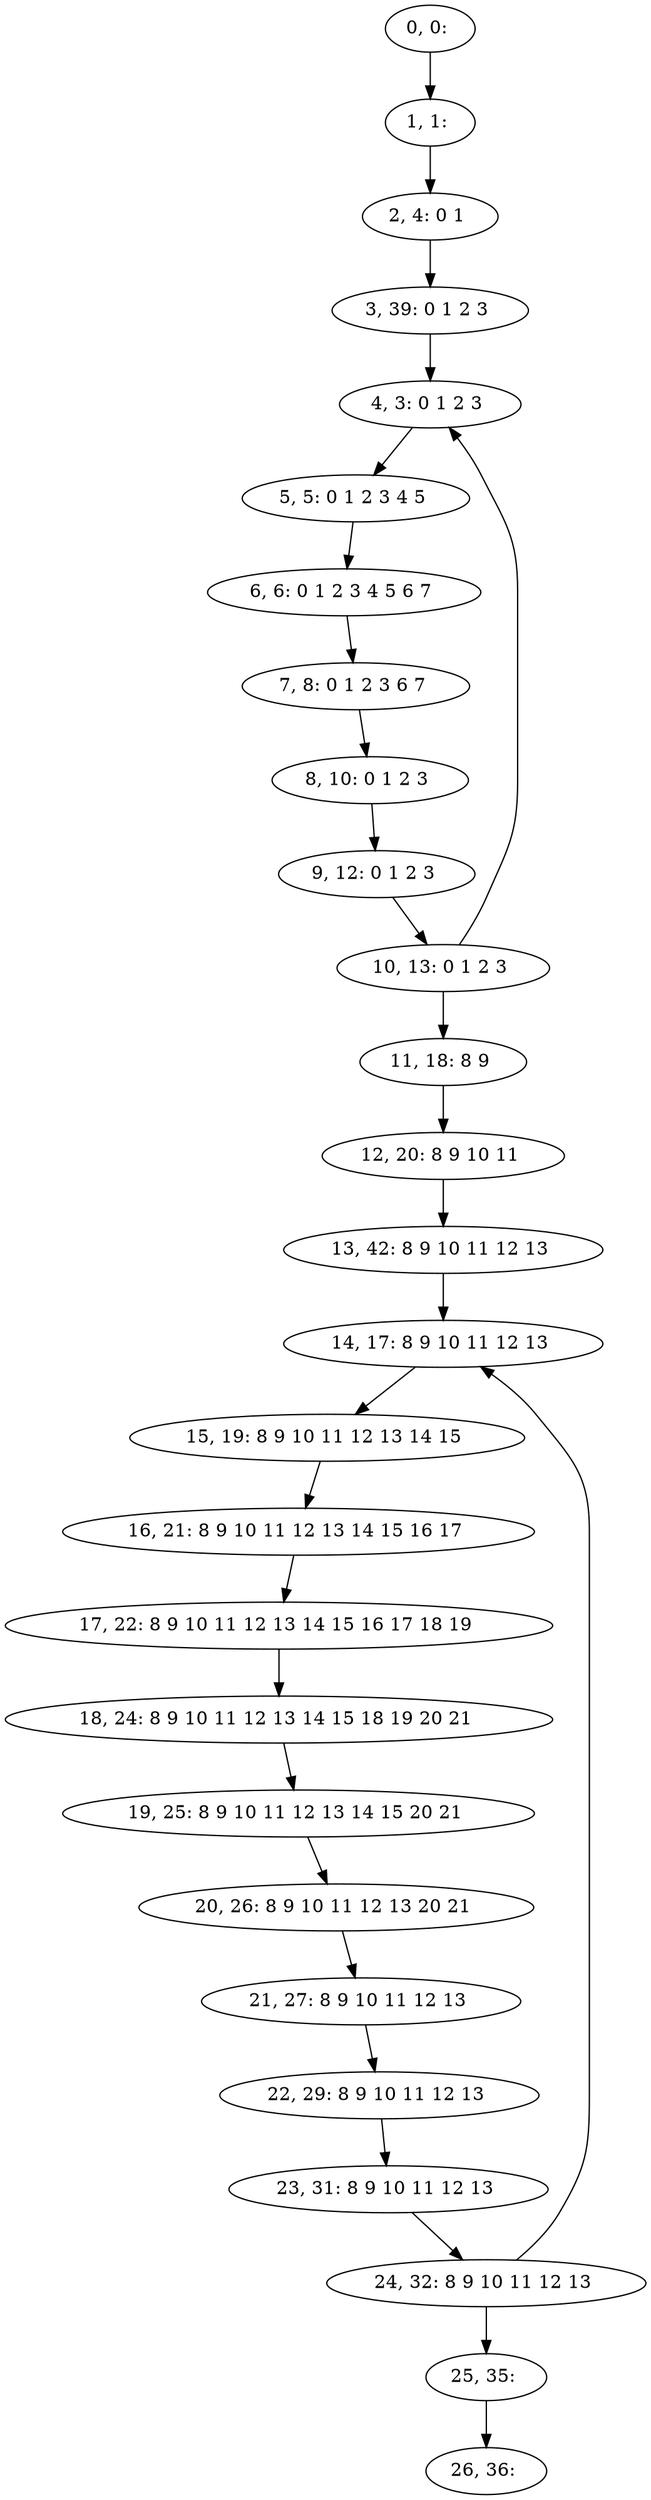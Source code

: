 digraph G {
0[label="0, 0: "];
1[label="1, 1: "];
2[label="2, 4: 0 1 "];
3[label="3, 39: 0 1 2 3 "];
4[label="4, 3: 0 1 2 3 "];
5[label="5, 5: 0 1 2 3 4 5 "];
6[label="6, 6: 0 1 2 3 4 5 6 7 "];
7[label="7, 8: 0 1 2 3 6 7 "];
8[label="8, 10: 0 1 2 3 "];
9[label="9, 12: 0 1 2 3 "];
10[label="10, 13: 0 1 2 3 "];
11[label="11, 18: 8 9 "];
12[label="12, 20: 8 9 10 11 "];
13[label="13, 42: 8 9 10 11 12 13 "];
14[label="14, 17: 8 9 10 11 12 13 "];
15[label="15, 19: 8 9 10 11 12 13 14 15 "];
16[label="16, 21: 8 9 10 11 12 13 14 15 16 17 "];
17[label="17, 22: 8 9 10 11 12 13 14 15 16 17 18 19 "];
18[label="18, 24: 8 9 10 11 12 13 14 15 18 19 20 21 "];
19[label="19, 25: 8 9 10 11 12 13 14 15 20 21 "];
20[label="20, 26: 8 9 10 11 12 13 20 21 "];
21[label="21, 27: 8 9 10 11 12 13 "];
22[label="22, 29: 8 9 10 11 12 13 "];
23[label="23, 31: 8 9 10 11 12 13 "];
24[label="24, 32: 8 9 10 11 12 13 "];
25[label="25, 35: "];
26[label="26, 36: "];
0->1 ;
1->2 ;
2->3 ;
3->4 ;
4->5 ;
5->6 ;
6->7 ;
7->8 ;
8->9 ;
9->10 ;
10->11 ;
10->4 ;
11->12 ;
12->13 ;
13->14 ;
14->15 ;
15->16 ;
16->17 ;
17->18 ;
18->19 ;
19->20 ;
20->21 ;
21->22 ;
22->23 ;
23->24 ;
24->25 ;
24->14 ;
25->26 ;
}
